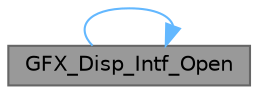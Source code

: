 digraph "GFX_Disp_Intf_Open"
{
 // INTERACTIVE_SVG=YES
 // LATEX_PDF_SIZE
  bgcolor="transparent";
  edge [fontname=Helvetica,fontsize=10,labelfontname=Helvetica,labelfontsize=10];
  node [fontname=Helvetica,fontsize=10,shape=box,height=0.2,width=0.4];
  rankdir="LR";
  Node1 [label="GFX_Disp_Intf_Open",height=0.2,width=0.4,color="gray40", fillcolor="grey60", style="filled", fontcolor="black",tooltip="Open an interface to the graphics display."];
  Node1 -> Node1 [color="steelblue1",style="solid"];
}
